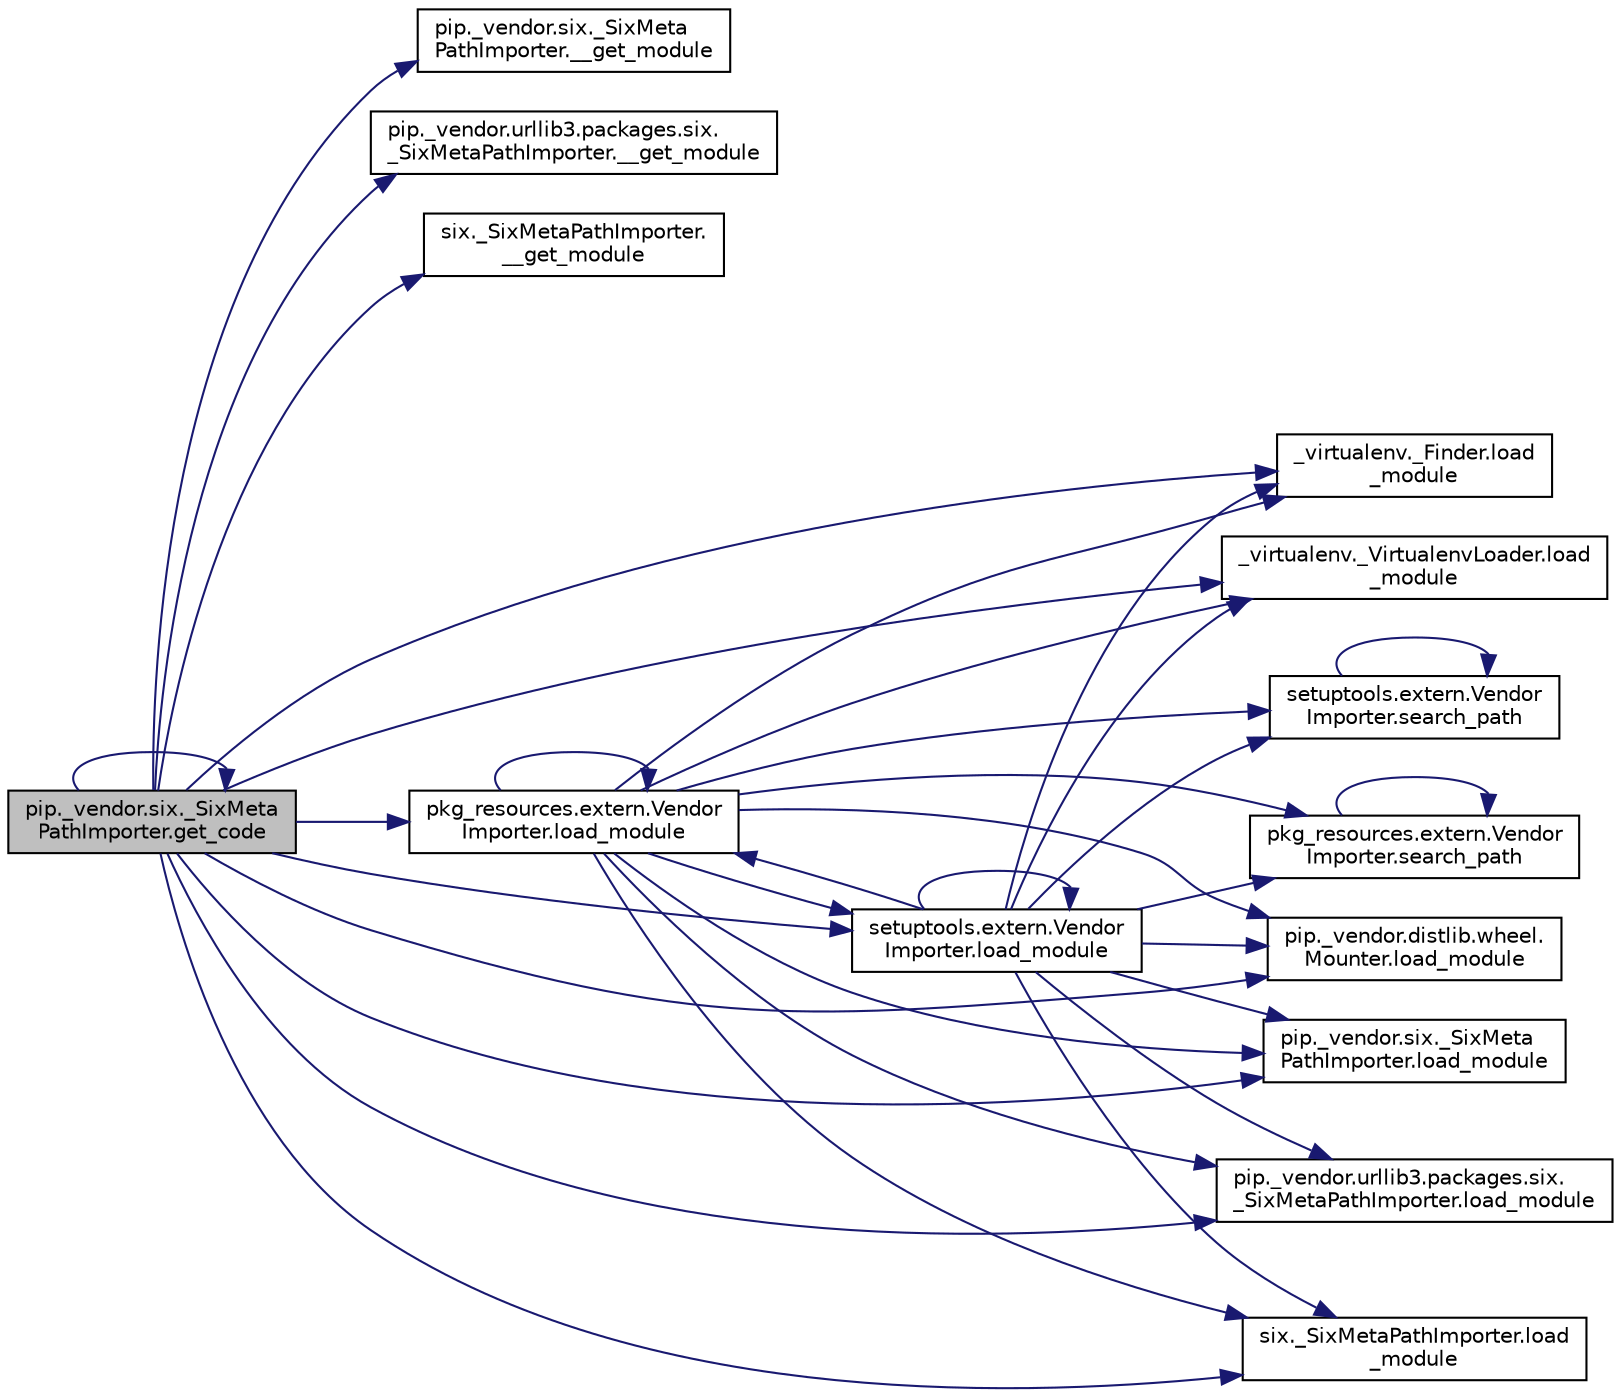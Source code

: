 digraph "pip._vendor.six._SixMetaPathImporter.get_code"
{
 // LATEX_PDF_SIZE
  edge [fontname="Helvetica",fontsize="10",labelfontname="Helvetica",labelfontsize="10"];
  node [fontname="Helvetica",fontsize="10",shape=record];
  rankdir="LR";
  Node1 [label="pip._vendor.six._SixMeta\lPathImporter.get_code",height=0.2,width=0.4,color="black", fillcolor="grey75", style="filled", fontcolor="black",tooltip=" "];
  Node1 -> Node2 [color="midnightblue",fontsize="10",style="solid",fontname="Helvetica"];
  Node2 [label="pip._vendor.six._SixMeta\lPathImporter.__get_module",height=0.2,width=0.4,color="black", fillcolor="white", style="filled",URL="$d3/d4e/classpip_1_1__vendor_1_1six_1_1___six_meta_path_importer.html#aec19861b23d69fb6badb3ba7f1894146",tooltip=" "];
  Node1 -> Node3 [color="midnightblue",fontsize="10",style="solid",fontname="Helvetica"];
  Node3 [label="pip._vendor.urllib3.packages.six.\l_SixMetaPathImporter.__get_module",height=0.2,width=0.4,color="black", fillcolor="white", style="filled",URL="$d7/d2f/classpip_1_1__vendor_1_1urllib3_1_1packages_1_1six_1_1___six_meta_path_importer.html#a3795f72b3bdf5786595be90aa421050f",tooltip=" "];
  Node1 -> Node4 [color="midnightblue",fontsize="10",style="solid",fontname="Helvetica"];
  Node4 [label="six._SixMetaPathImporter.\l__get_module",height=0.2,width=0.4,color="black", fillcolor="white", style="filled",URL="$dc/d4d/classsix_1_1___six_meta_path_importer.html#a0449bbcc100654fa880ad699ebb679df",tooltip=" "];
  Node1 -> Node1 [color="midnightblue",fontsize="10",style="solid",fontname="Helvetica"];
  Node1 -> Node5 [color="midnightblue",fontsize="10",style="solid",fontname="Helvetica"];
  Node5 [label="_virtualenv._Finder.load\l_module",height=0.2,width=0.4,color="black", fillcolor="white", style="filled",URL="$dc/dae/class__virtualenv_1_1___finder.html#a04a07f3a9a12048b16b9180084acaa43",tooltip=" "];
  Node1 -> Node6 [color="midnightblue",fontsize="10",style="solid",fontname="Helvetica"];
  Node6 [label="_virtualenv._VirtualenvLoader.load\l_module",height=0.2,width=0.4,color="black", fillcolor="white", style="filled",URL="$d7/d98/class__virtualenv_1_1___virtualenv_loader.html#ad03c12435e090cf72ae08888d2c51c75",tooltip=" "];
  Node1 -> Node7 [color="midnightblue",fontsize="10",style="solid",fontname="Helvetica"];
  Node7 [label="pip._vendor.distlib.wheel.\lMounter.load_module",height=0.2,width=0.4,color="black", fillcolor="white", style="filled",URL="$df/dac/classpip_1_1__vendor_1_1distlib_1_1wheel_1_1_mounter.html#af38343d58a8458c1995a3076fc23cd2a",tooltip=" "];
  Node1 -> Node8 [color="midnightblue",fontsize="10",style="solid",fontname="Helvetica"];
  Node8 [label="pip._vendor.six._SixMeta\lPathImporter.load_module",height=0.2,width=0.4,color="black", fillcolor="white", style="filled",URL="$d3/d4e/classpip_1_1__vendor_1_1six_1_1___six_meta_path_importer.html#af4d2ccfec558c02e91324c35dc06587d",tooltip=" "];
  Node1 -> Node9 [color="midnightblue",fontsize="10",style="solid",fontname="Helvetica"];
  Node9 [label="pip._vendor.urllib3.packages.six.\l_SixMetaPathImporter.load_module",height=0.2,width=0.4,color="black", fillcolor="white", style="filled",URL="$d7/d2f/classpip_1_1__vendor_1_1urllib3_1_1packages_1_1six_1_1___six_meta_path_importer.html#a6f2e362c0b00dbfc6d5d4b476f69a876",tooltip=" "];
  Node1 -> Node10 [color="midnightblue",fontsize="10",style="solid",fontname="Helvetica"];
  Node10 [label="pkg_resources.extern.Vendor\lImporter.load_module",height=0.2,width=0.4,color="black", fillcolor="white", style="filled",URL="$de/d68/classpkg__resources_1_1extern_1_1_vendor_importer.html#aa34920cbe53734c059a0565d5403aebc",tooltip=" "];
  Node10 -> Node5 [color="midnightblue",fontsize="10",style="solid",fontname="Helvetica"];
  Node10 -> Node6 [color="midnightblue",fontsize="10",style="solid",fontname="Helvetica"];
  Node10 -> Node7 [color="midnightblue",fontsize="10",style="solid",fontname="Helvetica"];
  Node10 -> Node8 [color="midnightblue",fontsize="10",style="solid",fontname="Helvetica"];
  Node10 -> Node9 [color="midnightblue",fontsize="10",style="solid",fontname="Helvetica"];
  Node10 -> Node10 [color="midnightblue",fontsize="10",style="solid",fontname="Helvetica"];
  Node10 -> Node11 [color="midnightblue",fontsize="10",style="solid",fontname="Helvetica"];
  Node11 [label="setuptools.extern.Vendor\lImporter.load_module",height=0.2,width=0.4,color="black", fillcolor="white", style="filled",URL="$d3/deb/classsetuptools_1_1extern_1_1_vendor_importer.html#a1d782aed41c8f30932f3be255f1f9b37",tooltip=" "];
  Node11 -> Node5 [color="midnightblue",fontsize="10",style="solid",fontname="Helvetica"];
  Node11 -> Node6 [color="midnightblue",fontsize="10",style="solid",fontname="Helvetica"];
  Node11 -> Node7 [color="midnightblue",fontsize="10",style="solid",fontname="Helvetica"];
  Node11 -> Node8 [color="midnightblue",fontsize="10",style="solid",fontname="Helvetica"];
  Node11 -> Node9 [color="midnightblue",fontsize="10",style="solid",fontname="Helvetica"];
  Node11 -> Node10 [color="midnightblue",fontsize="10",style="solid",fontname="Helvetica"];
  Node11 -> Node11 [color="midnightblue",fontsize="10",style="solid",fontname="Helvetica"];
  Node11 -> Node12 [color="midnightblue",fontsize="10",style="solid",fontname="Helvetica"];
  Node12 [label="six._SixMetaPathImporter.load\l_module",height=0.2,width=0.4,color="black", fillcolor="white", style="filled",URL="$dc/d4d/classsix_1_1___six_meta_path_importer.html#aa1d439f07783884d4d9856b82b82061d",tooltip=" "];
  Node11 -> Node13 [color="midnightblue",fontsize="10",style="solid",fontname="Helvetica"];
  Node13 [label="pkg_resources.extern.Vendor\lImporter.search_path",height=0.2,width=0.4,color="black", fillcolor="white", style="filled",URL="$de/d68/classpkg__resources_1_1extern_1_1_vendor_importer.html#a52bda559ea3f43c176fc4c50b084c5a8",tooltip=" "];
  Node13 -> Node13 [color="midnightblue",fontsize="10",style="solid",fontname="Helvetica"];
  Node11 -> Node14 [color="midnightblue",fontsize="10",style="solid",fontname="Helvetica"];
  Node14 [label="setuptools.extern.Vendor\lImporter.search_path",height=0.2,width=0.4,color="black", fillcolor="white", style="filled",URL="$d3/deb/classsetuptools_1_1extern_1_1_vendor_importer.html#ad443f2f83ec349be9f556dd6cb0602a0",tooltip=" "];
  Node14 -> Node14 [color="midnightblue",fontsize="10",style="solid",fontname="Helvetica"];
  Node10 -> Node12 [color="midnightblue",fontsize="10",style="solid",fontname="Helvetica"];
  Node10 -> Node13 [color="midnightblue",fontsize="10",style="solid",fontname="Helvetica"];
  Node10 -> Node14 [color="midnightblue",fontsize="10",style="solid",fontname="Helvetica"];
  Node1 -> Node11 [color="midnightblue",fontsize="10",style="solid",fontname="Helvetica"];
  Node1 -> Node12 [color="midnightblue",fontsize="10",style="solid",fontname="Helvetica"];
}
